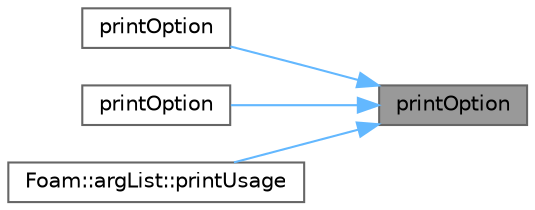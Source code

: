 digraph "printOption"
{
 // LATEX_PDF_SIZE
  bgcolor="transparent";
  edge [fontname=Helvetica,fontsize=10,labelfontname=Helvetica,labelfontsize=10];
  node [fontname=Helvetica,fontsize=10,shape=box,height=0.2,width=0.4];
  rankdir="RL";
  Node1 [id="Node000001",label="printOption",height=0.2,width=0.4,color="gray40", fillcolor="grey60", style="filled", fontcolor="black",tooltip=" "];
  Node1 -> Node2 [id="edge1_Node000001_Node000002",dir="back",color="steelblue1",style="solid",tooltip=" "];
  Node2 [id="Node000002",label="printOption",height=0.2,width=0.4,color="grey40", fillcolor="white", style="filled",URL="$namespaceFoam.html#a743217121ff28aabe1901ffca292c0c1",tooltip=" "];
  Node1 -> Node3 [id="edge2_Node000001_Node000003",dir="back",color="steelblue1",style="solid",tooltip=" "];
  Node3 [id="Node000003",label="printOption",height=0.2,width=0.4,color="grey40", fillcolor="white", style="filled",URL="$namespaceFoam.html#a10350c4f642baa31d41739ed3fa27ac6",tooltip=" "];
  Node1 -> Node4 [id="edge3_Node000001_Node000004",dir="back",color="steelblue1",style="solid",tooltip=" "];
  Node4 [id="Node000004",label="Foam::argList::printUsage",height=0.2,width=0.4,color="grey40", fillcolor="white", style="filled",URL="$classFoam_1_1argList.html#a5ada4c144362de2a7fab4af24be6816e",tooltip=" "];
}
